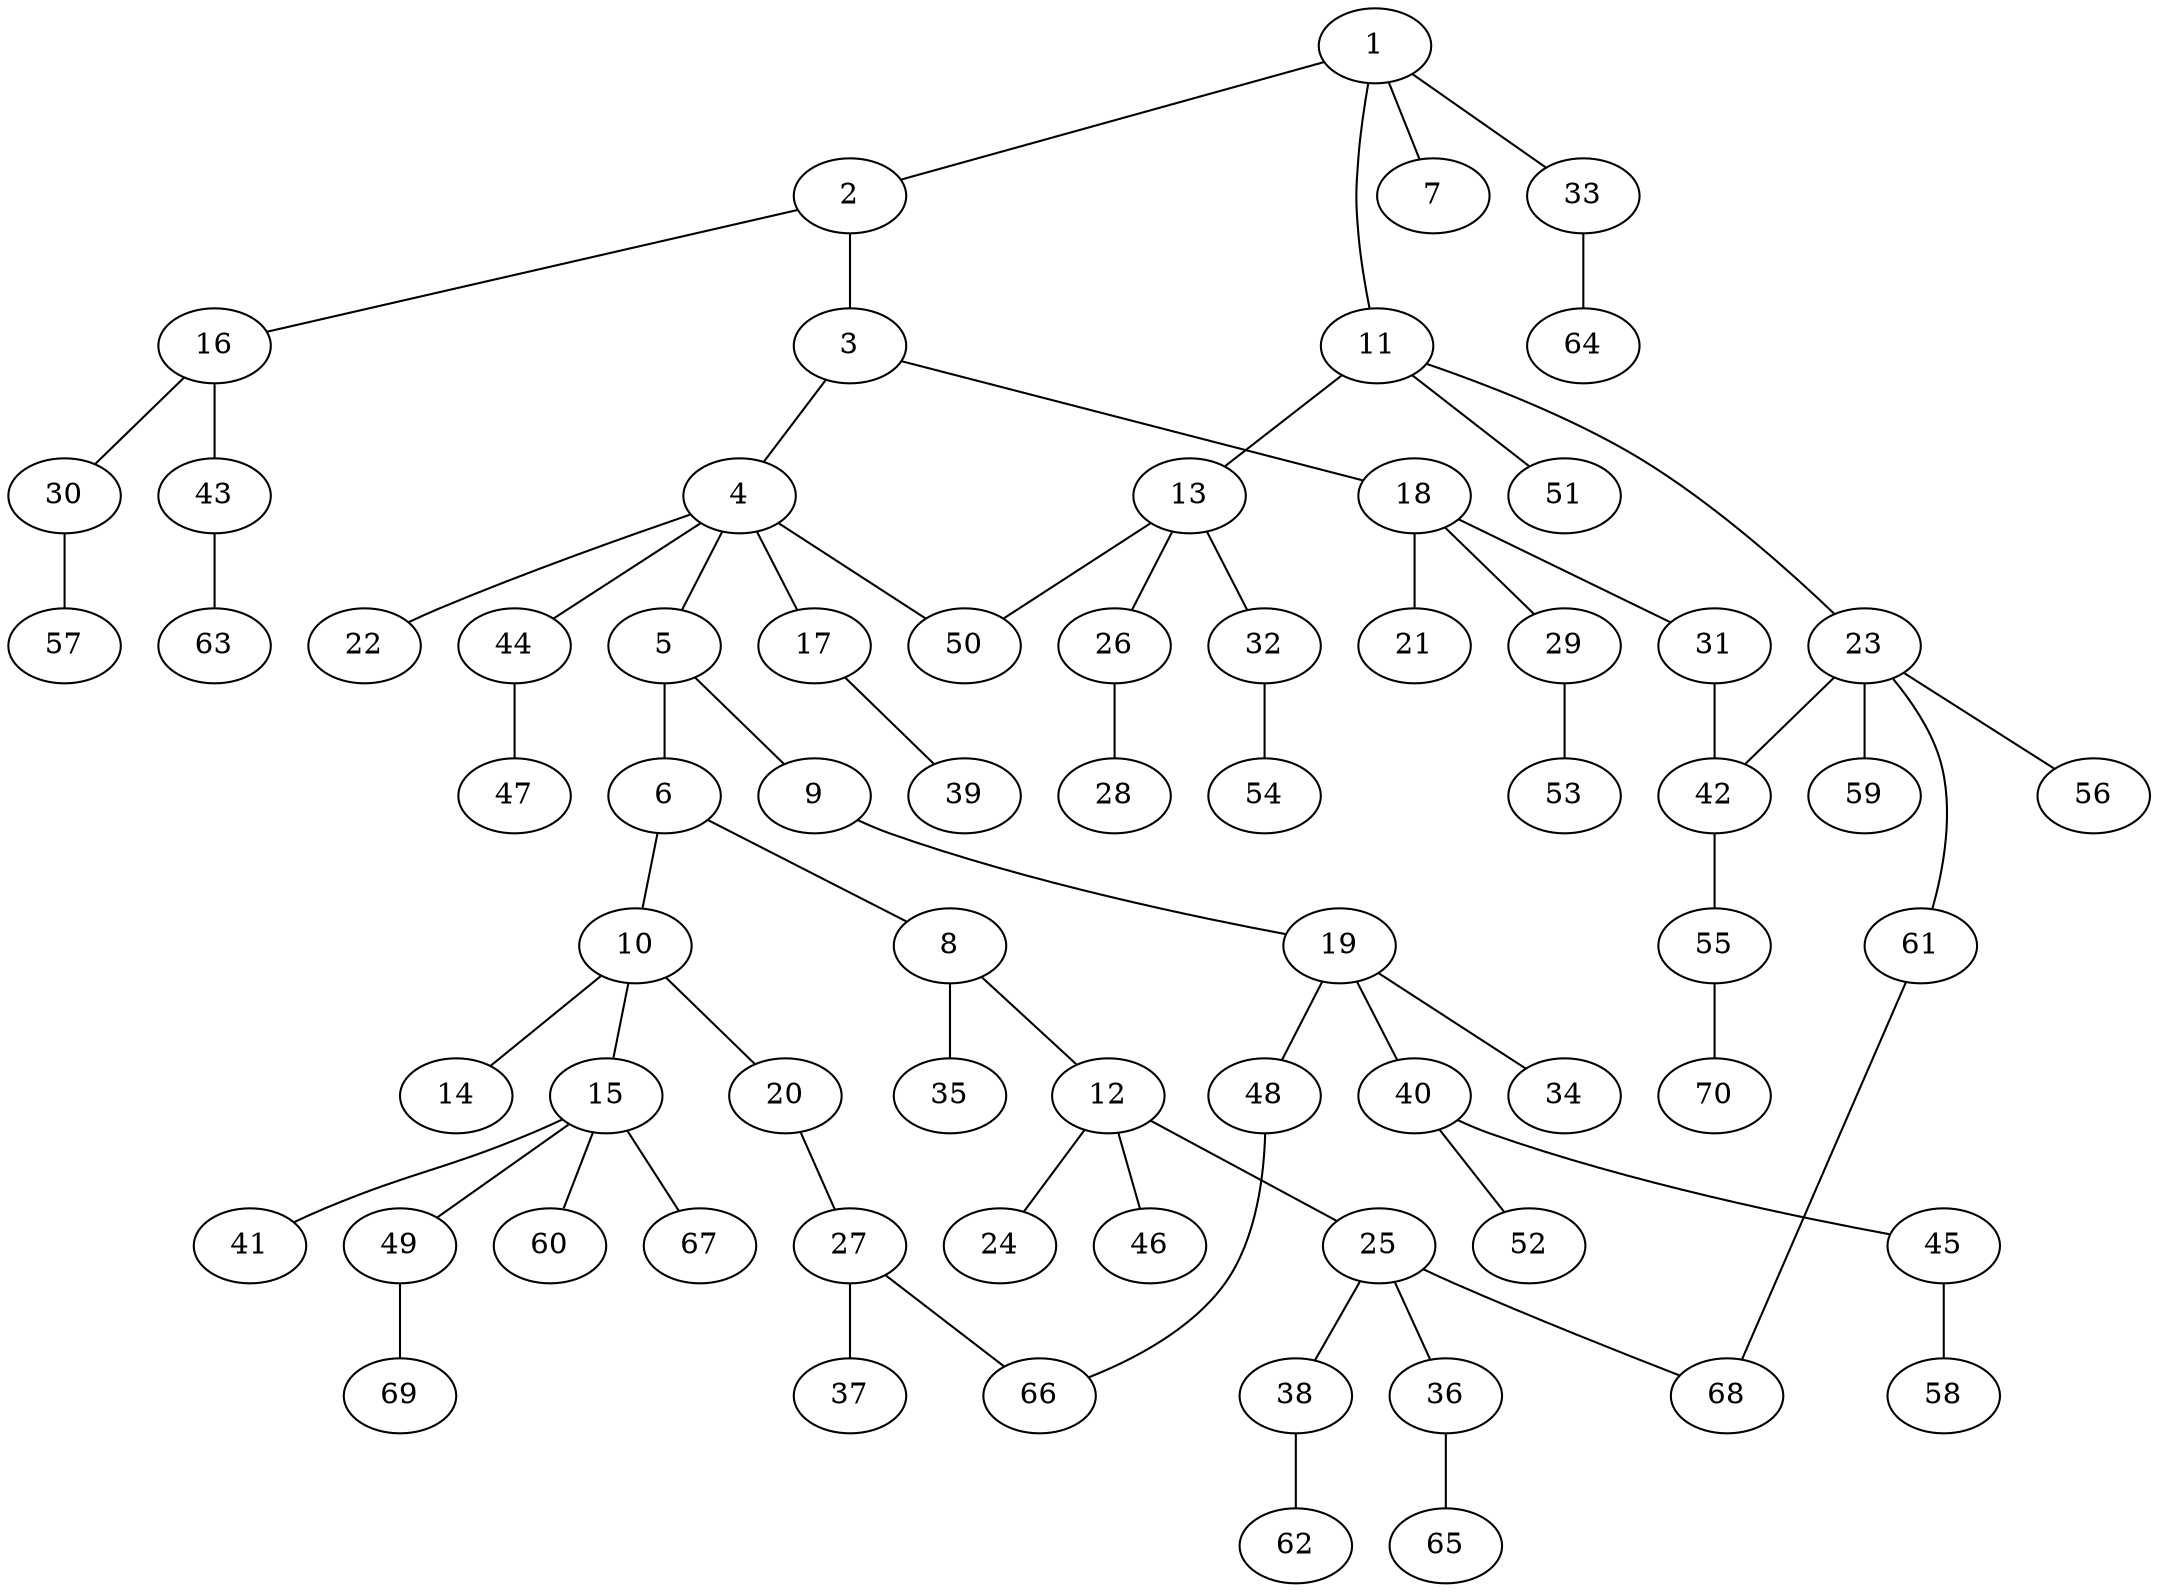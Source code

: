 graph graphname {1--2
1--7
1--11
1--33
2--3
2--16
3--4
3--18
4--5
4--17
4--22
4--44
4--50
5--6
5--9
6--8
6--10
8--12
8--35
9--19
10--14
10--15
10--20
11--13
11--23
11--51
12--24
12--25
12--46
13--26
13--32
13--50
15--41
15--49
15--60
15--67
16--30
16--43
17--39
18--21
18--29
18--31
19--34
19--40
19--48
20--27
23--42
23--56
23--59
23--61
25--36
25--38
25--68
26--28
27--37
27--66
29--53
30--57
31--42
32--54
33--64
36--65
38--62
40--45
40--52
42--55
43--63
44--47
45--58
48--66
49--69
55--70
61--68
}